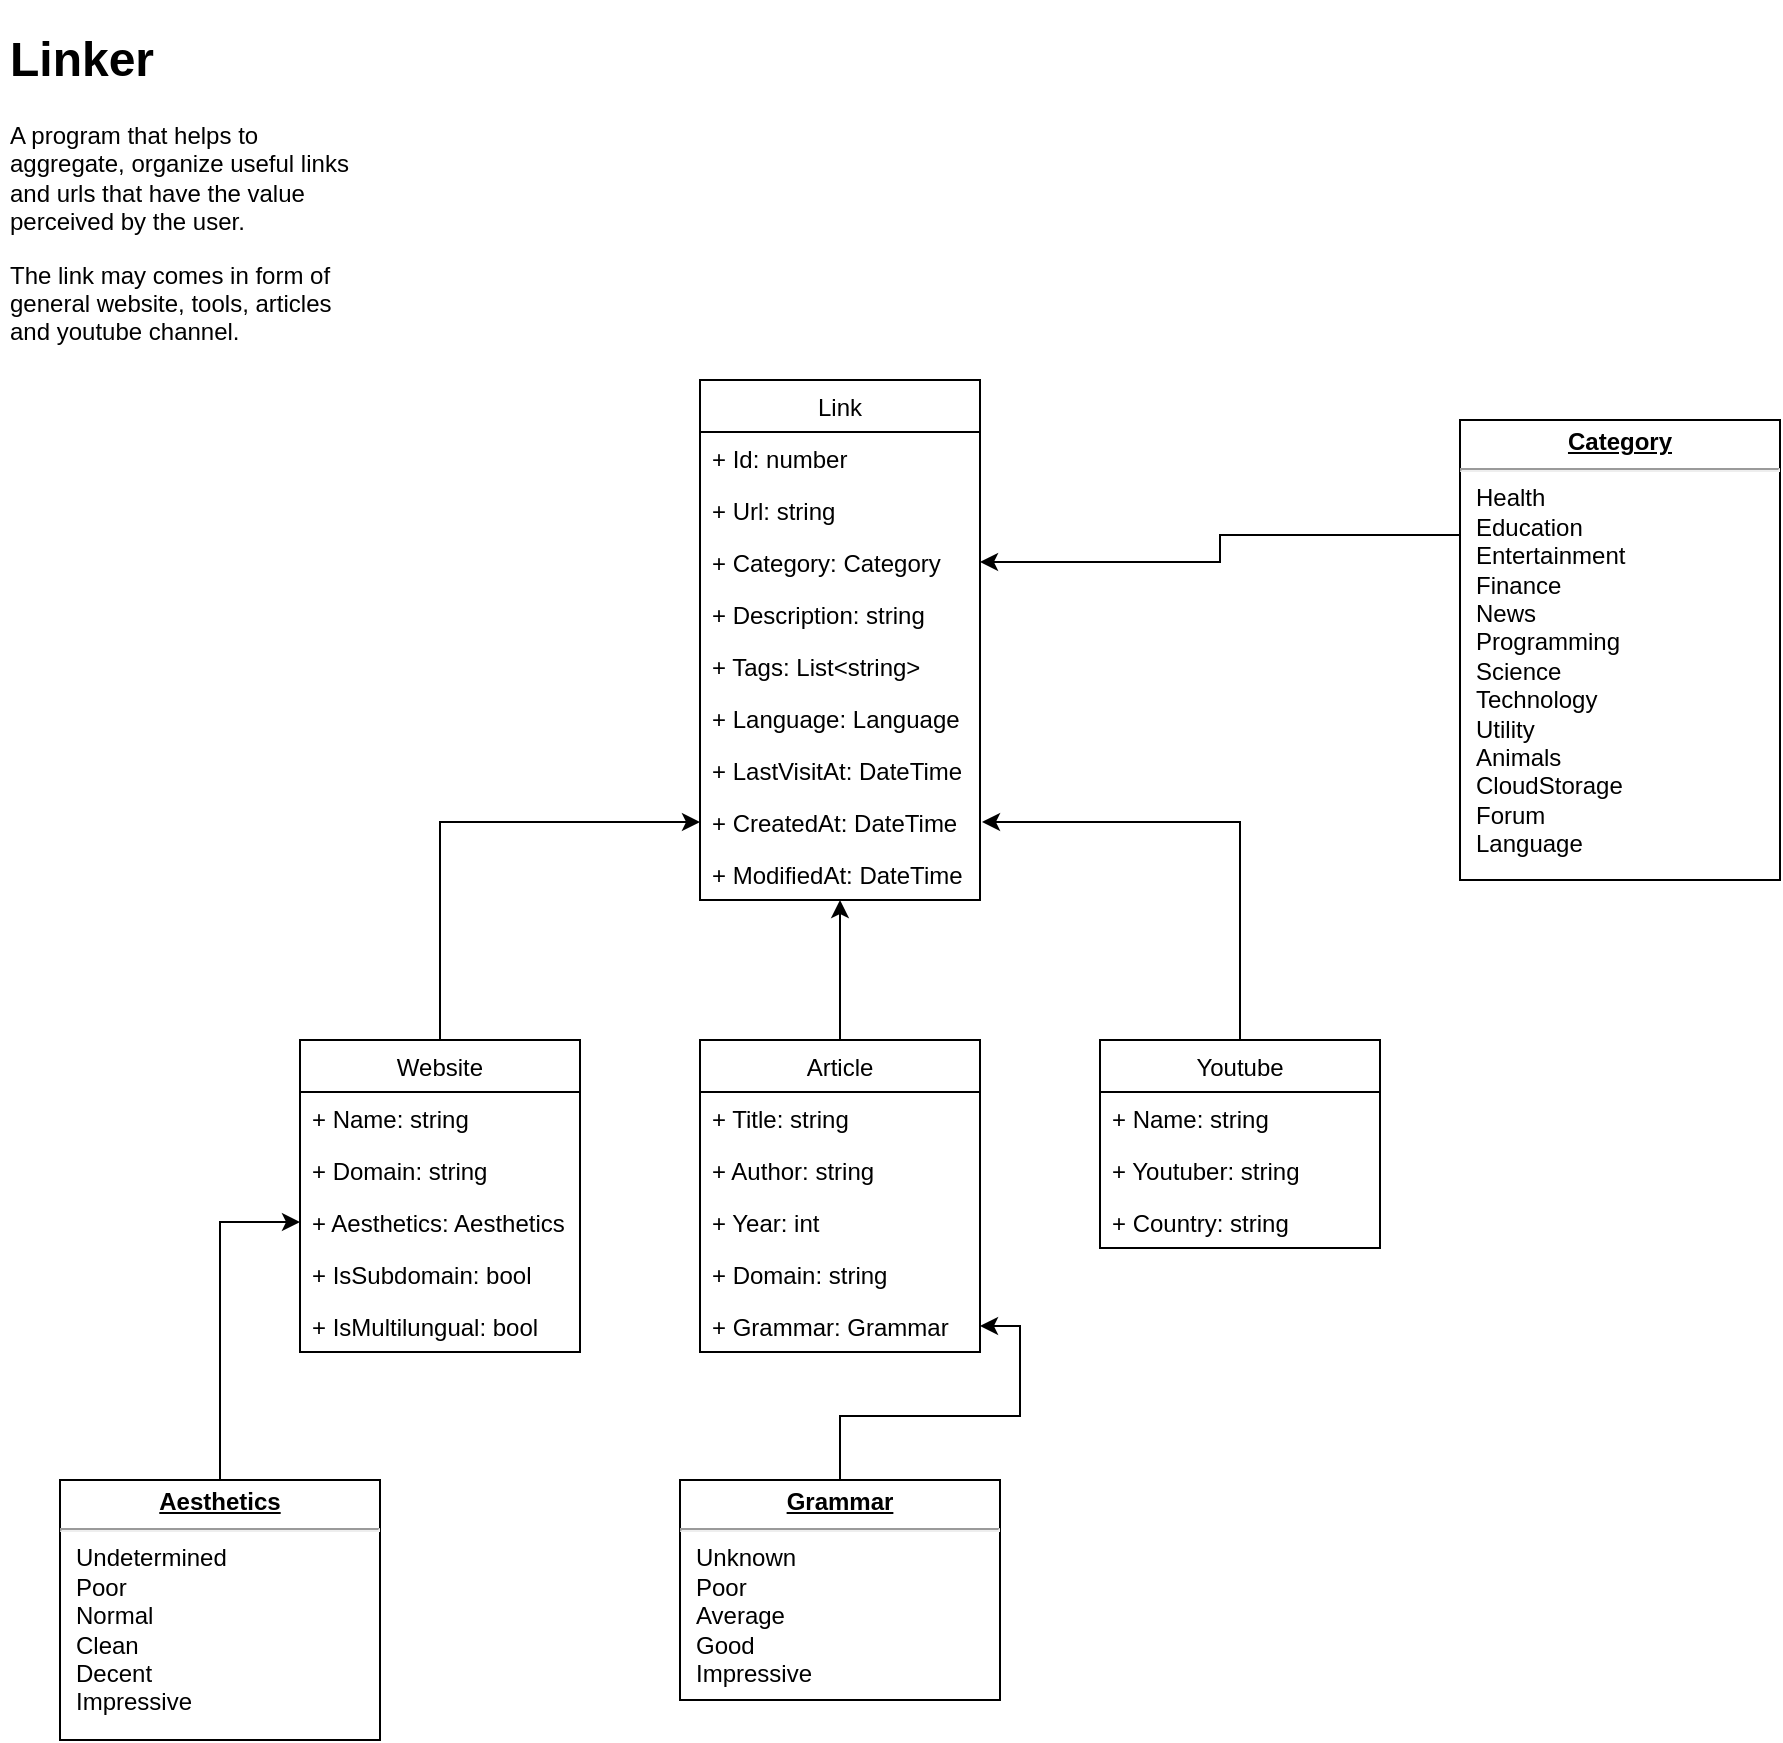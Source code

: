 <mxfile version="20.3.0" type="device" pages="2"><diagram id="SF5K7yCTkEDSx7ahZvWH" name="Class Diagram"><mxGraphModel dx="806" dy="468" grid="1" gridSize="10" guides="1" tooltips="1" connect="1" arrows="1" fold="1" page="1" pageScale="1" pageWidth="850" pageHeight="1100" math="0" shadow="0"><root><mxCell id="0"/><mxCell id="1" parent="0"/><mxCell id="PUTIXgZuLUncKpYXiAwh-1" value="Link" style="swimlane;fontStyle=0;childLayout=stackLayout;horizontal=1;startSize=26;fillColor=none;horizontalStack=0;resizeParent=1;resizeParentMax=0;resizeLast=0;collapsible=1;marginBottom=0;" parent="1" vertex="1"><mxGeometry x="380" y="210" width="140" height="260" as="geometry"/></mxCell><mxCell id="PUTIXgZuLUncKpYXiAwh-2" value="+ Id: number" style="text;strokeColor=none;fillColor=none;align=left;verticalAlign=top;spacingLeft=4;spacingRight=4;overflow=hidden;rotatable=0;points=[[0,0.5],[1,0.5]];portConstraint=eastwest;" parent="PUTIXgZuLUncKpYXiAwh-1" vertex="1"><mxGeometry y="26" width="140" height="26" as="geometry"/></mxCell><mxCell id="PUTIXgZuLUncKpYXiAwh-3" value="+ Url: string" style="text;strokeColor=none;fillColor=none;align=left;verticalAlign=top;spacingLeft=4;spacingRight=4;overflow=hidden;rotatable=0;points=[[0,0.5],[1,0.5]];portConstraint=eastwest;" parent="PUTIXgZuLUncKpYXiAwh-1" vertex="1"><mxGeometry y="52" width="140" height="26" as="geometry"/></mxCell><mxCell id="PUTIXgZuLUncKpYXiAwh-4" value="+ Category: Category" style="text;strokeColor=none;fillColor=none;align=left;verticalAlign=top;spacingLeft=4;spacingRight=4;overflow=hidden;rotatable=0;points=[[0,0.5],[1,0.5]];portConstraint=eastwest;" parent="PUTIXgZuLUncKpYXiAwh-1" vertex="1"><mxGeometry y="78" width="140" height="26" as="geometry"/></mxCell><mxCell id="PUTIXgZuLUncKpYXiAwh-6" value="+ Description: string" style="text;strokeColor=none;fillColor=none;align=left;verticalAlign=top;spacingLeft=4;spacingRight=4;overflow=hidden;rotatable=0;points=[[0,0.5],[1,0.5]];portConstraint=eastwest;" parent="PUTIXgZuLUncKpYXiAwh-1" vertex="1"><mxGeometry y="104" width="140" height="26" as="geometry"/></mxCell><mxCell id="PUTIXgZuLUncKpYXiAwh-7" value="+ Tags: List&lt;string&gt;" style="text;strokeColor=none;fillColor=none;align=left;verticalAlign=top;spacingLeft=4;spacingRight=4;overflow=hidden;rotatable=0;points=[[0,0.5],[1,0.5]];portConstraint=eastwest;" parent="PUTIXgZuLUncKpYXiAwh-1" vertex="1"><mxGeometry y="130" width="140" height="26" as="geometry"/></mxCell><mxCell id="PUTIXgZuLUncKpYXiAwh-8" value="+ Language: Language" style="text;strokeColor=none;fillColor=none;align=left;verticalAlign=top;spacingLeft=4;spacingRight=4;overflow=hidden;rotatable=0;points=[[0,0.5],[1,0.5]];portConstraint=eastwest;" parent="PUTIXgZuLUncKpYXiAwh-1" vertex="1"><mxGeometry y="156" width="140" height="26" as="geometry"/></mxCell><mxCell id="PUTIXgZuLUncKpYXiAwh-9" value="+ LastVisitAt: DateTime" style="text;strokeColor=none;fillColor=none;align=left;verticalAlign=top;spacingLeft=4;spacingRight=4;overflow=hidden;rotatable=0;points=[[0,0.5],[1,0.5]];portConstraint=eastwest;" parent="PUTIXgZuLUncKpYXiAwh-1" vertex="1"><mxGeometry y="182" width="140" height="26" as="geometry"/></mxCell><mxCell id="PUTIXgZuLUncKpYXiAwh-10" value="+ CreatedAt: DateTime" style="text;strokeColor=none;fillColor=none;align=left;verticalAlign=top;spacingLeft=4;spacingRight=4;overflow=hidden;rotatable=0;points=[[0,0.5],[1,0.5]];portConstraint=eastwest;" parent="PUTIXgZuLUncKpYXiAwh-1" vertex="1"><mxGeometry y="208" width="140" height="26" as="geometry"/></mxCell><mxCell id="PUTIXgZuLUncKpYXiAwh-11" value="+ ModifiedAt: DateTime" style="text;strokeColor=none;fillColor=none;align=left;verticalAlign=top;spacingLeft=4;spacingRight=4;overflow=hidden;rotatable=0;points=[[0,0.5],[1,0.5]];portConstraint=eastwest;" parent="PUTIXgZuLUncKpYXiAwh-1" vertex="1"><mxGeometry y="234" width="140" height="26" as="geometry"/></mxCell><mxCell id="S6VWx_is9Lv8WilPgJaC-2" style="edgeStyle=orthogonalEdgeStyle;rounded=0;orthogonalLoop=1;jettySize=auto;html=1;exitX=0;exitY=0.25;exitDx=0;exitDy=0;entryX=1;entryY=0.5;entryDx=0;entryDy=0;" edge="1" parent="1" source="PUTIXgZuLUncKpYXiAwh-5" target="PUTIXgZuLUncKpYXiAwh-4"><mxGeometry relative="1" as="geometry"/></mxCell><mxCell id="PUTIXgZuLUncKpYXiAwh-5" value="&lt;p style=&quot;margin:0px;margin-top:4px;text-align:center;text-decoration:underline;&quot;&gt;&lt;b&gt;Category&lt;/b&gt;&lt;/p&gt;&lt;hr&gt;&lt;p style=&quot;margin:0px;margin-left:8px;&quot;&gt;Health&lt;/p&gt;&lt;p style=&quot;margin:0px;margin-left:8px;&quot;&gt;Education&lt;/p&gt;&lt;p style=&quot;margin:0px;margin-left:8px;&quot;&gt;Entertainment&lt;/p&gt;&lt;p style=&quot;margin:0px;margin-left:8px;&quot;&gt;Finance&lt;/p&gt;&lt;p style=&quot;margin:0px;margin-left:8px;&quot;&gt;News&lt;/p&gt;&lt;p style=&quot;margin:0px;margin-left:8px;&quot;&gt;Programming&lt;/p&gt;&lt;p style=&quot;margin:0px;margin-left:8px;&quot;&gt;Science&lt;/p&gt;&lt;p style=&quot;margin:0px;margin-left:8px;&quot;&gt;Technology&lt;/p&gt;&lt;p style=&quot;margin:0px;margin-left:8px;&quot;&gt;Utility&lt;/p&gt;&lt;p style=&quot;margin:0px;margin-left:8px;&quot;&gt;Animals&lt;/p&gt;&lt;p style=&quot;margin:0px;margin-left:8px;&quot;&gt;CloudStorage&lt;/p&gt;&lt;p style=&quot;margin:0px;margin-left:8px;&quot;&gt;Forum&lt;/p&gt;&lt;p style=&quot;margin:0px;margin-left:8px;&quot;&gt;Language&lt;/p&gt;" style="verticalAlign=top;align=left;overflow=fill;fontSize=12;fontFamily=Helvetica;html=1;" parent="1" vertex="1"><mxGeometry x="760" y="230" width="160" height="230" as="geometry"/></mxCell><mxCell id="PUTIXgZuLUncKpYXiAwh-38" style="edgeStyle=orthogonalEdgeStyle;rounded=0;orthogonalLoop=1;jettySize=auto;html=1;entryX=0;entryY=0.5;entryDx=0;entryDy=0;" parent="1" source="PUTIXgZuLUncKpYXiAwh-12" target="PUTIXgZuLUncKpYXiAwh-10" edge="1"><mxGeometry relative="1" as="geometry"/></mxCell><mxCell id="PUTIXgZuLUncKpYXiAwh-12" value="Website" style="swimlane;fontStyle=0;childLayout=stackLayout;horizontal=1;startSize=26;fillColor=none;horizontalStack=0;resizeParent=1;resizeParentMax=0;resizeLast=0;collapsible=1;marginBottom=0;" parent="1" vertex="1"><mxGeometry x="180" y="540" width="140" height="156" as="geometry"/></mxCell><mxCell id="PUTIXgZuLUncKpYXiAwh-13" value="+ Name: string" style="text;strokeColor=none;fillColor=none;align=left;verticalAlign=top;spacingLeft=4;spacingRight=4;overflow=hidden;rotatable=0;points=[[0,0.5],[1,0.5]];portConstraint=eastwest;" parent="PUTIXgZuLUncKpYXiAwh-12" vertex="1"><mxGeometry y="26" width="140" height="26" as="geometry"/></mxCell><mxCell id="PUTIXgZuLUncKpYXiAwh-14" value="+ Domain: string" style="text;strokeColor=none;fillColor=none;align=left;verticalAlign=top;spacingLeft=4;spacingRight=4;overflow=hidden;rotatable=0;points=[[0,0.5],[1,0.5]];portConstraint=eastwest;" parent="PUTIXgZuLUncKpYXiAwh-12" vertex="1"><mxGeometry y="52" width="140" height="26" as="geometry"/></mxCell><mxCell id="PUTIXgZuLUncKpYXiAwh-15" value="+ Aesthetics: Aesthetics" style="text;strokeColor=none;fillColor=none;align=left;verticalAlign=top;spacingLeft=4;spacingRight=4;overflow=hidden;rotatable=0;points=[[0,0.5],[1,0.5]];portConstraint=eastwest;" parent="PUTIXgZuLUncKpYXiAwh-12" vertex="1"><mxGeometry y="78" width="140" height="26" as="geometry"/></mxCell><mxCell id="PUTIXgZuLUncKpYXiAwh-16" value="+ IsSubdomain: bool" style="text;strokeColor=none;fillColor=none;align=left;verticalAlign=top;spacingLeft=4;spacingRight=4;overflow=hidden;rotatable=0;points=[[0,0.5],[1,0.5]];portConstraint=eastwest;" parent="PUTIXgZuLUncKpYXiAwh-12" vertex="1"><mxGeometry y="104" width="140" height="26" as="geometry"/></mxCell><mxCell id="PUTIXgZuLUncKpYXiAwh-17" value="+ IsMultilungual: bool" style="text;strokeColor=none;fillColor=none;align=left;verticalAlign=top;spacingLeft=4;spacingRight=4;overflow=hidden;rotatable=0;points=[[0,0.5],[1,0.5]];portConstraint=eastwest;" parent="PUTIXgZuLUncKpYXiAwh-12" vertex="1"><mxGeometry y="130" width="140" height="26" as="geometry"/></mxCell><mxCell id="PUTIXgZuLUncKpYXiAwh-22" value="&lt;h1&gt;Linker&lt;/h1&gt;&lt;p&gt;A program that helps to aggregate, organize useful links and urls that have the value perceived by the user.&lt;/p&gt;&lt;p&gt;The link may comes in form of general website, tools, articles and youtube channel.&lt;/p&gt;" style="text;html=1;strokeColor=none;fillColor=none;spacing=5;spacingTop=-20;whiteSpace=wrap;overflow=hidden;rounded=0;" parent="1" vertex="1"><mxGeometry x="30" y="30" width="190" height="200" as="geometry"/></mxCell><mxCell id="S6VWx_is9Lv8WilPgJaC-1" style="edgeStyle=orthogonalEdgeStyle;rounded=0;orthogonalLoop=1;jettySize=auto;html=1;entryX=0;entryY=0.5;entryDx=0;entryDy=0;" edge="1" parent="1" source="PUTIXgZuLUncKpYXiAwh-24" target="PUTIXgZuLUncKpYXiAwh-15"><mxGeometry relative="1" as="geometry"/></mxCell><mxCell id="PUTIXgZuLUncKpYXiAwh-24" value="&lt;p style=&quot;margin:0px;margin-top:4px;text-align:center;text-decoration:underline;&quot;&gt;&lt;b&gt;Aesthetics&lt;/b&gt;&lt;/p&gt;&lt;hr&gt;&lt;p style=&quot;margin:0px;margin-left:8px;&quot;&gt;Undetermined&lt;/p&gt;&lt;p style=&quot;margin:0px;margin-left:8px;&quot;&gt;Poor&lt;/p&gt;&lt;p style=&quot;margin:0px;margin-left:8px;&quot;&gt;Normal&lt;/p&gt;&lt;p style=&quot;margin:0px;margin-left:8px;&quot;&gt;Clean&lt;/p&gt;&lt;p style=&quot;margin:0px;margin-left:8px;&quot;&gt;Decent&lt;/p&gt;&lt;p style=&quot;margin:0px;margin-left:8px;&quot;&gt;Impressive&lt;/p&gt;" style="verticalAlign=top;align=left;overflow=fill;fontSize=12;fontFamily=Helvetica;html=1;" parent="1" vertex="1"><mxGeometry x="60" y="760" width="160" height="130" as="geometry"/></mxCell><mxCell id="PUTIXgZuLUncKpYXiAwh-40" style="edgeStyle=orthogonalEdgeStyle;rounded=0;orthogonalLoop=1;jettySize=auto;html=1;entryX=0.5;entryY=1;entryDx=0;entryDy=0;entryPerimeter=0;" parent="1" source="PUTIXgZuLUncKpYXiAwh-25" target="PUTIXgZuLUncKpYXiAwh-11" edge="1"><mxGeometry relative="1" as="geometry"/></mxCell><mxCell id="PUTIXgZuLUncKpYXiAwh-25" value="Article" style="swimlane;fontStyle=0;childLayout=stackLayout;horizontal=1;startSize=26;fillColor=none;horizontalStack=0;resizeParent=1;resizeParentMax=0;resizeLast=0;collapsible=1;marginBottom=0;" parent="1" vertex="1"><mxGeometry x="380" y="540" width="140" height="156" as="geometry"/></mxCell><mxCell id="PUTIXgZuLUncKpYXiAwh-26" value="+ Title: string" style="text;strokeColor=none;fillColor=none;align=left;verticalAlign=top;spacingLeft=4;spacingRight=4;overflow=hidden;rotatable=0;points=[[0,0.5],[1,0.5]];portConstraint=eastwest;" parent="PUTIXgZuLUncKpYXiAwh-25" vertex="1"><mxGeometry y="26" width="140" height="26" as="geometry"/></mxCell><mxCell id="PUTIXgZuLUncKpYXiAwh-27" value="+ Author: string" style="text;strokeColor=none;fillColor=none;align=left;verticalAlign=top;spacingLeft=4;spacingRight=4;overflow=hidden;rotatable=0;points=[[0,0.5],[1,0.5]];portConstraint=eastwest;" parent="PUTIXgZuLUncKpYXiAwh-25" vertex="1"><mxGeometry y="52" width="140" height="26" as="geometry"/></mxCell><mxCell id="PUTIXgZuLUncKpYXiAwh-28" value="+ Year: int" style="text;strokeColor=none;fillColor=none;align=left;verticalAlign=top;spacingLeft=4;spacingRight=4;overflow=hidden;rotatable=0;points=[[0,0.5],[1,0.5]];portConstraint=eastwest;" parent="PUTIXgZuLUncKpYXiAwh-25" vertex="1"><mxGeometry y="78" width="140" height="26" as="geometry"/></mxCell><mxCell id="PUTIXgZuLUncKpYXiAwh-29" value="+ Domain: string" style="text;strokeColor=none;fillColor=none;align=left;verticalAlign=top;spacingLeft=4;spacingRight=4;overflow=hidden;rotatable=0;points=[[0,0.5],[1,0.5]];portConstraint=eastwest;" parent="PUTIXgZuLUncKpYXiAwh-25" vertex="1"><mxGeometry y="104" width="140" height="26" as="geometry"/></mxCell><mxCell id="PUTIXgZuLUncKpYXiAwh-30" value="+ Grammar: Grammar" style="text;strokeColor=none;fillColor=none;align=left;verticalAlign=top;spacingLeft=4;spacingRight=4;overflow=hidden;rotatable=0;points=[[0,0.5],[1,0.5]];portConstraint=eastwest;" parent="PUTIXgZuLUncKpYXiAwh-25" vertex="1"><mxGeometry y="130" width="140" height="26" as="geometry"/></mxCell><mxCell id="S6VWx_is9Lv8WilPgJaC-3" style="edgeStyle=orthogonalEdgeStyle;rounded=0;orthogonalLoop=1;jettySize=auto;html=1;" edge="1" parent="1" source="PUTIXgZuLUncKpYXiAwh-31" target="PUTIXgZuLUncKpYXiAwh-30"><mxGeometry relative="1" as="geometry"/></mxCell><mxCell id="PUTIXgZuLUncKpYXiAwh-31" value="&lt;p style=&quot;margin:0px;margin-top:4px;text-align:center;text-decoration:underline;&quot;&gt;&lt;b&gt;Grammar&lt;/b&gt;&lt;/p&gt;&lt;hr&gt;&lt;p style=&quot;margin:0px;margin-left:8px;&quot;&gt;Unknown&lt;/p&gt;&lt;p style=&quot;margin:0px;margin-left:8px;&quot;&gt;Poor&lt;/p&gt;&lt;p style=&quot;margin:0px;margin-left:8px;&quot;&gt;Average&lt;/p&gt;&lt;p style=&quot;margin:0px;margin-left:8px;&quot;&gt;Good&lt;/p&gt;&lt;p style=&quot;margin:0px;margin-left:8px;&quot;&gt;Impressive&lt;/p&gt;" style="verticalAlign=top;align=left;overflow=fill;fontSize=12;fontFamily=Helvetica;html=1;" parent="1" vertex="1"><mxGeometry x="370" y="760" width="160" height="110" as="geometry"/></mxCell><mxCell id="PUTIXgZuLUncKpYXiAwh-39" style="edgeStyle=orthogonalEdgeStyle;rounded=0;orthogonalLoop=1;jettySize=auto;html=1;" parent="1" source="PUTIXgZuLUncKpYXiAwh-32" edge="1"><mxGeometry relative="1" as="geometry"><mxPoint x="521" y="431" as="targetPoint"/><Array as="points"><mxPoint x="650" y="431"/><mxPoint x="521" y="431"/></Array></mxGeometry></mxCell><mxCell id="PUTIXgZuLUncKpYXiAwh-32" value="Youtube" style="swimlane;fontStyle=0;childLayout=stackLayout;horizontal=1;startSize=26;fillColor=none;horizontalStack=0;resizeParent=1;resizeParentMax=0;resizeLast=0;collapsible=1;marginBottom=0;" parent="1" vertex="1"><mxGeometry x="580" y="540" width="140" height="104" as="geometry"/></mxCell><mxCell id="PUTIXgZuLUncKpYXiAwh-33" value="+ Name: string" style="text;strokeColor=none;fillColor=none;align=left;verticalAlign=top;spacingLeft=4;spacingRight=4;overflow=hidden;rotatable=0;points=[[0,0.5],[1,0.5]];portConstraint=eastwest;" parent="PUTIXgZuLUncKpYXiAwh-32" vertex="1"><mxGeometry y="26" width="140" height="26" as="geometry"/></mxCell><mxCell id="PUTIXgZuLUncKpYXiAwh-34" value="+ Youtuber: string" style="text;strokeColor=none;fillColor=none;align=left;verticalAlign=top;spacingLeft=4;spacingRight=4;overflow=hidden;rotatable=0;points=[[0,0.5],[1,0.5]];portConstraint=eastwest;" parent="PUTIXgZuLUncKpYXiAwh-32" vertex="1"><mxGeometry y="52" width="140" height="26" as="geometry"/></mxCell><mxCell id="PUTIXgZuLUncKpYXiAwh-35" value="+ Country: string" style="text;strokeColor=none;fillColor=none;align=left;verticalAlign=top;spacingLeft=4;spacingRight=4;overflow=hidden;rotatable=0;points=[[0,0.5],[1,0.5]];portConstraint=eastwest;" parent="PUTIXgZuLUncKpYXiAwh-32" vertex="1"><mxGeometry y="78" width="140" height="26" as="geometry"/></mxCell></root></mxGraphModel></diagram><diagram id="Z5l7r5WUxrOiQ6eRp_Dl" name="Use Case Diagram"><mxGraphModel dx="806" dy="468" grid="1" gridSize="10" guides="1" tooltips="1" connect="1" arrows="1" fold="1" page="1" pageScale="1" pageWidth="850" pageHeight="1100" math="0" shadow="0"><root><mxCell id="0"/><mxCell id="1" parent="0"/><mxCell id="jyxU9RnLtly8iBkYf4Ej-1" value="Linker Use Case Diagram" style="swimlane;" vertex="1" parent="1"><mxGeometry x="170" y="120" width="510" height="640" as="geometry"/></mxCell><mxCell id="jyxU9RnLtly8iBkYf4Ej-2" value="Actor" style="shape=umlActor;verticalLabelPosition=bottom;verticalAlign=top;html=1;outlineConnect=0;" vertex="1" parent="1"><mxGeometry x="60" y="460" width="30" height="60" as="geometry"/></mxCell></root></mxGraphModel></diagram></mxfile>